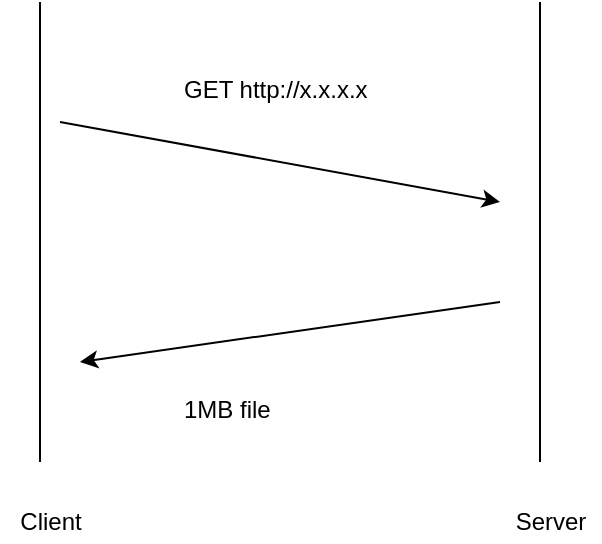 <mxfile version="16.0.0" type="device"><diagram id="fJ01JdNhCDYxFhllf0CM" name="Page-1"><mxGraphModel dx="1102" dy="857" grid="1" gridSize="10" guides="1" tooltips="1" connect="1" arrows="1" fold="1" page="1" pageScale="1" pageWidth="850" pageHeight="1100" math="0" shadow="0"><root><mxCell id="0"/><mxCell id="1" parent="0"/><mxCell id="UNmCYTXd8WlogmHiujNb-1" value="" style="endArrow=none;html=1;rounded=0;" edge="1" parent="1"><mxGeometry width="50" height="50" relative="1" as="geometry"><mxPoint x="240" y="530" as="sourcePoint"/><mxPoint x="240" y="300" as="targetPoint"/></mxGeometry></mxCell><mxCell id="UNmCYTXd8WlogmHiujNb-2" value="" style="endArrow=none;html=1;rounded=0;" edge="1" parent="1"><mxGeometry width="50" height="50" relative="1" as="geometry"><mxPoint x="490" y="530" as="sourcePoint"/><mxPoint x="490" y="300" as="targetPoint"/></mxGeometry></mxCell><mxCell id="UNmCYTXd8WlogmHiujNb-3" value="" style="endArrow=classic;html=1;rounded=0;" edge="1" parent="1"><mxGeometry width="50" height="50" relative="1" as="geometry"><mxPoint x="250" y="360" as="sourcePoint"/><mxPoint x="470" y="400" as="targetPoint"/></mxGeometry></mxCell><mxCell id="UNmCYTXd8WlogmHiujNb-4" value="" style="endArrow=classic;html=1;rounded=0;" edge="1" parent="1"><mxGeometry width="50" height="50" relative="1" as="geometry"><mxPoint x="470" y="450" as="sourcePoint"/><mxPoint x="260" y="480" as="targetPoint"/></mxGeometry></mxCell><mxCell id="UNmCYTXd8WlogmHiujNb-5" value="Client" style="text;html=1;resizable=0;autosize=1;align=center;verticalAlign=middle;points=[];fillColor=none;strokeColor=none;rounded=0;" vertex="1" parent="1"><mxGeometry x="220" y="550" width="50" height="20" as="geometry"/></mxCell><mxCell id="UNmCYTXd8WlogmHiujNb-6" value="Server" style="text;html=1;resizable=0;autosize=1;align=center;verticalAlign=middle;points=[];fillColor=none;strokeColor=none;rounded=0;" vertex="1" parent="1"><mxGeometry x="470" y="550" width="50" height="20" as="geometry"/></mxCell><mxCell id="UNmCYTXd8WlogmHiujNb-7" value="GET http://x.x.x.x" style="text;whiteSpace=wrap;html=1;" vertex="1" parent="1"><mxGeometry x="310" y="330" width="130" height="30" as="geometry"/></mxCell><mxCell id="UNmCYTXd8WlogmHiujNb-9" value="1MB file" style="text;whiteSpace=wrap;html=1;" vertex="1" parent="1"><mxGeometry x="310" y="490" width="130" height="30" as="geometry"/></mxCell></root></mxGraphModel></diagram></mxfile>